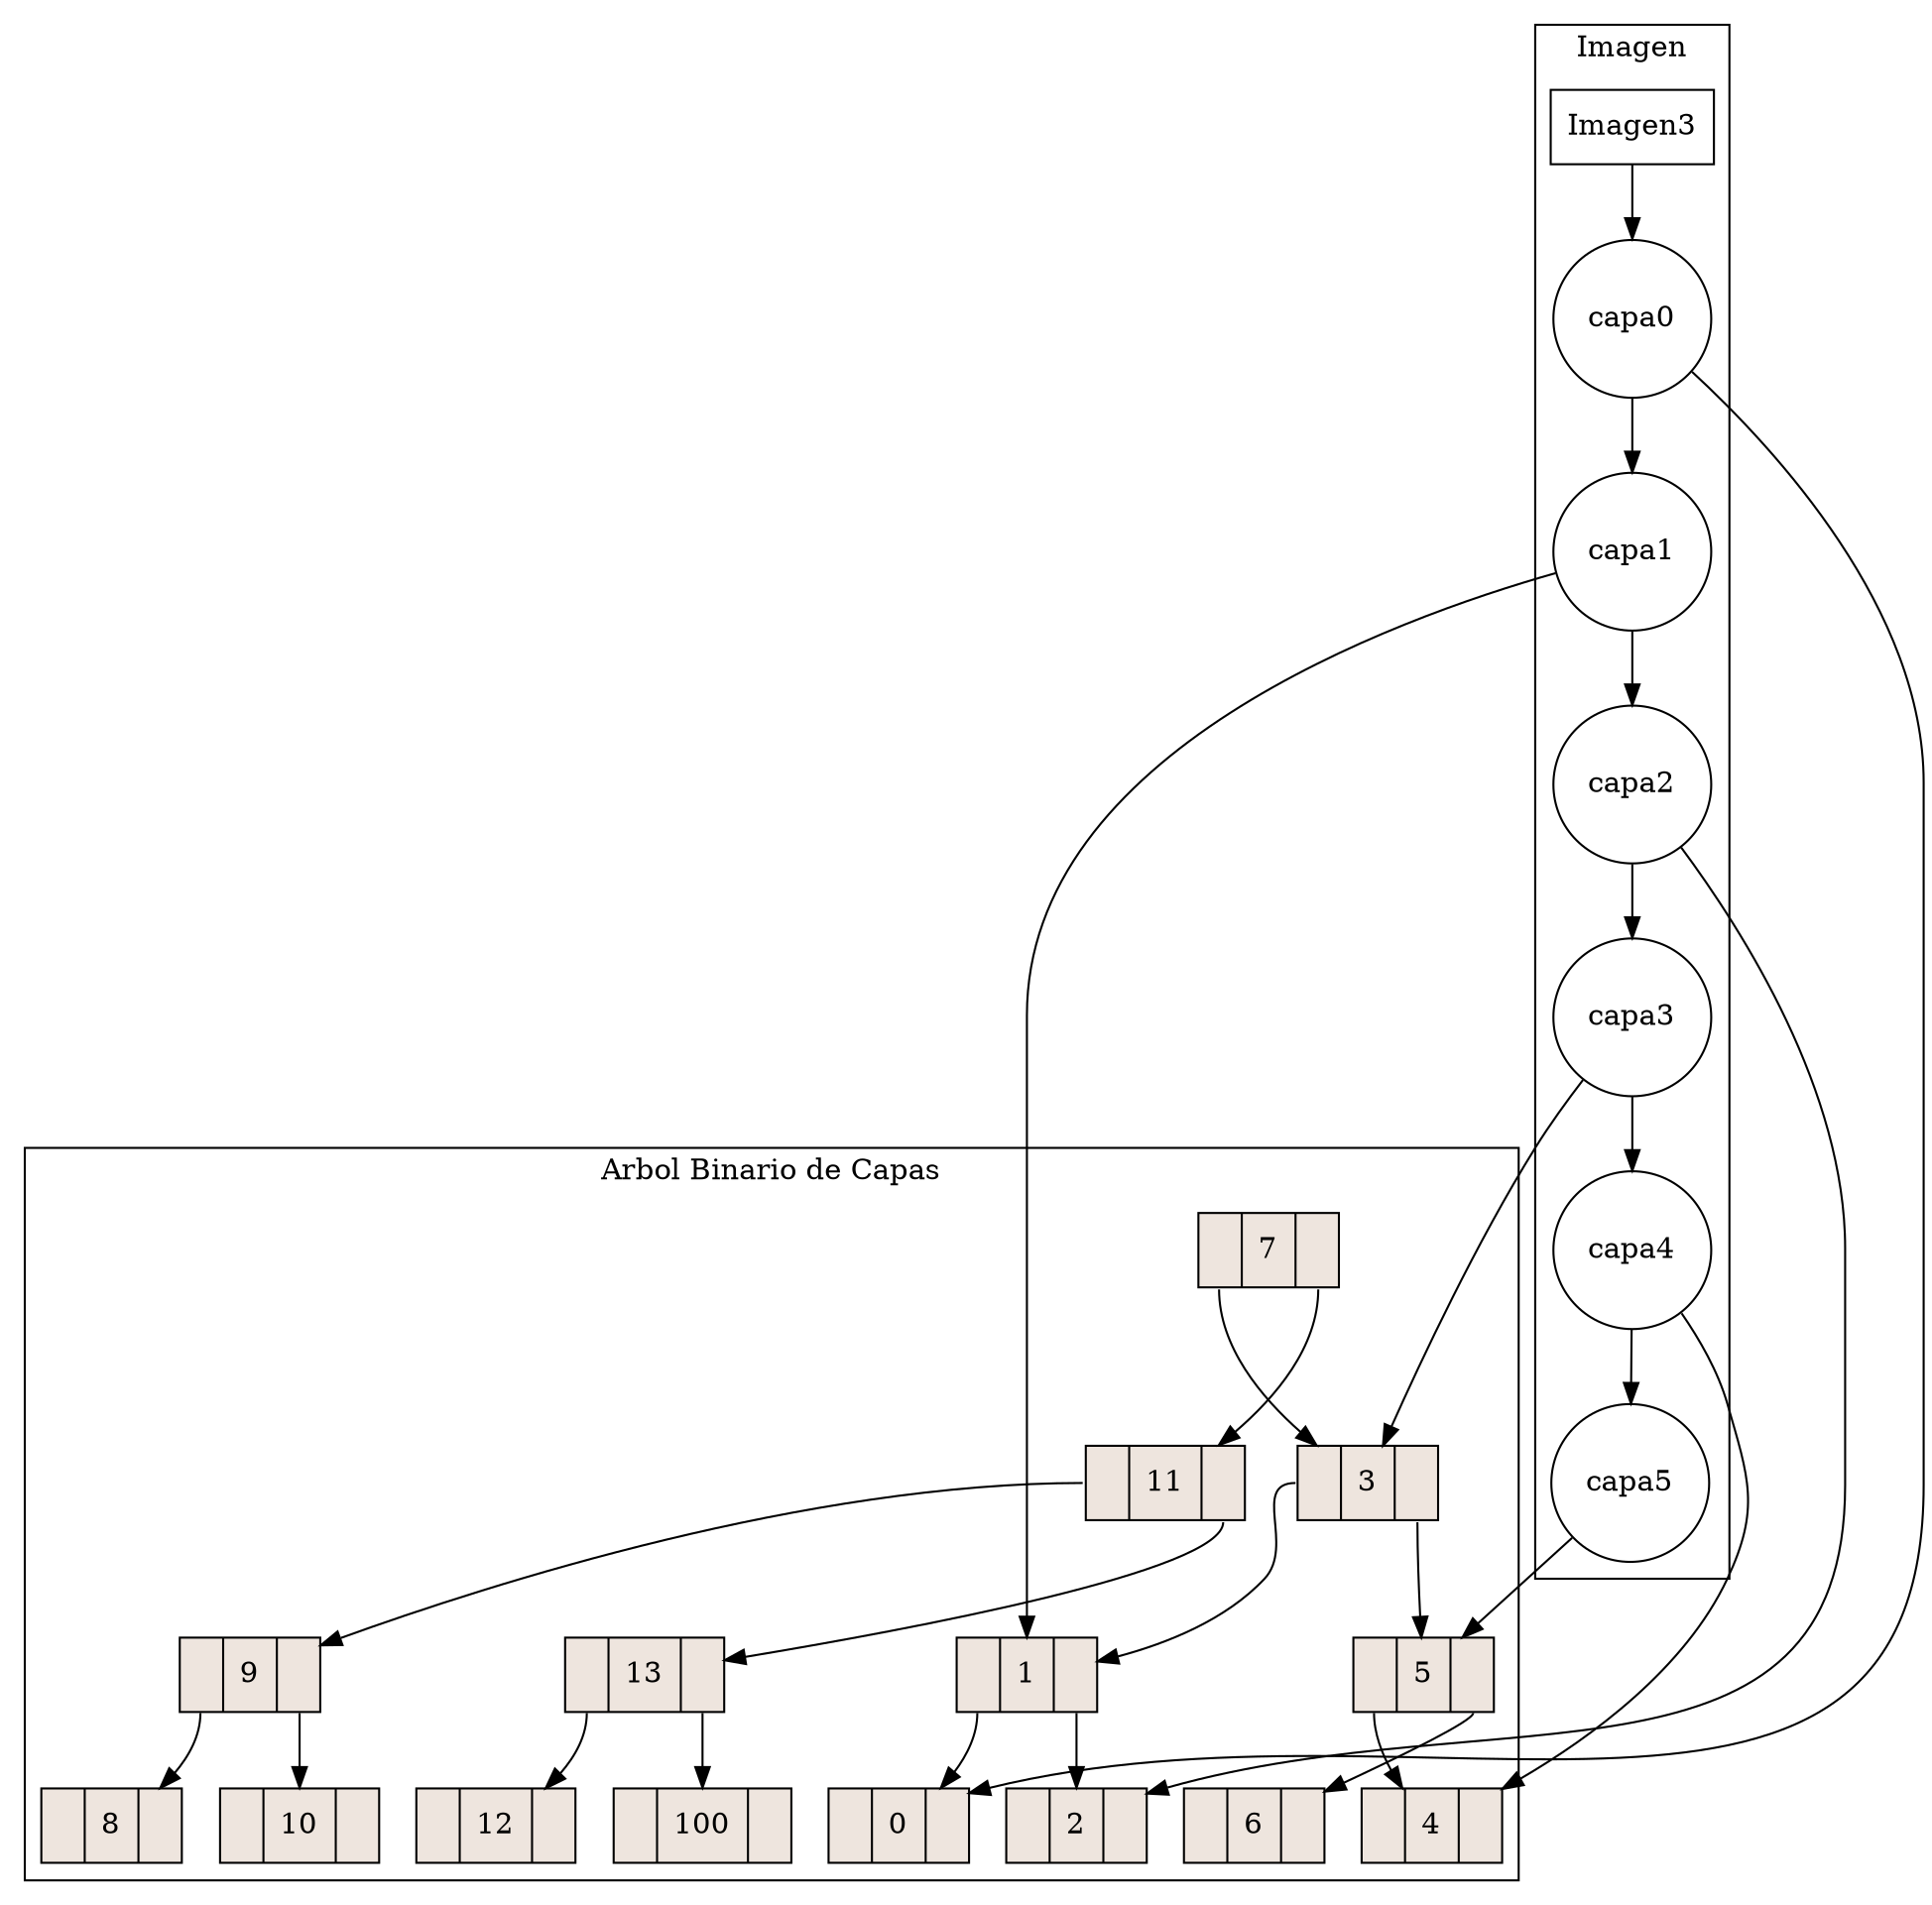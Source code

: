 digraph grafica{
rankdir=TB;
 subgraph cluster_0{
 label="Arbol Binario de Capas"; 
 node [shape = record, style=filled, fillcolor=seashell2];
nodo7 [ label = "<C0>|7|<C1>"];
nodo3 [ label = "<C0>|3|<C1>"];
nodo1 [ label = "<C0>|1|<C1>"];
nodo0 [ label = "<C0>|0|<C1>"];
nodo2 [ label = "<C0>|2|<C1>"];
nodo5 [ label = "<C0>|5|<C1>"];
nodo4 [ label = "<C0>|4|<C1>"];
nodo6 [ label = "<C0>|6|<C1>"];
nodo11 [ label = "<C0>|11|<C1>"];
nodo9 [ label = "<C0>|9|<C1>"];
nodo8 [ label = "<C0>|8|<C1>"];
nodo10 [ label = "<C0>|10|<C1>"];
nodo13 [ label = "<C0>|13|<C1>"];
nodo12 [ label = "<C0>|12|<C1>"];
nodo100 [ label = "<C0>|100|<C1>"];
nodo7:C0->nodo3
nodo7:C1->nodo11
nodo3:C0->nodo1
nodo3:C1->nodo5
nodo1:C0->nodo0
nodo1:C1->nodo2
nodo5:C0->nodo4
nodo5:C1->nodo6
nodo11:C0->nodo9
nodo11:C1->nodo13
nodo9:C0->nodo8
nodo9:C1->nodo10
nodo13:C0->nodo12
nodo13:C1->nodo100
}subgraph cluster_1 {
 label="Imagen";
  Imagen3 [shape=record]
Imagen3->capa0
capa0 [shape=circle]
capa0->capa1
capa1 [shape=circle]
capa1->capa2
capa2 [shape=circle]
capa2->capa3
capa3 [shape=circle]
capa3->capa4
capa4 [shape=circle]
capa4->capa5
capa5 [shape=circle]
capa0->nodo0
capa1->nodo1
capa2->nodo2
capa3->nodo3
capa4->nodo4
capa5->nodo5

}
}